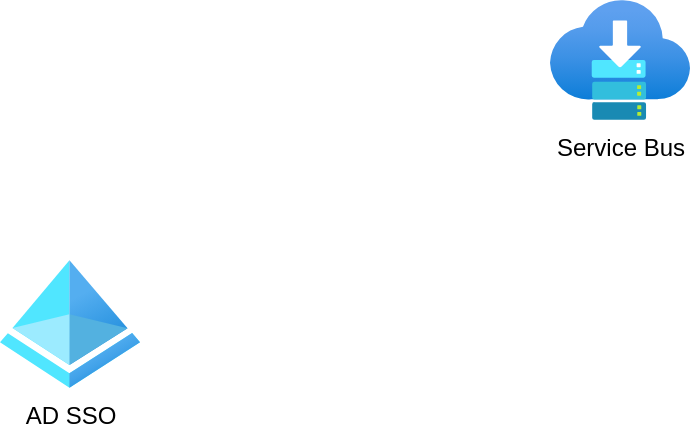 <mxfile version="24.4.9" type="github">
  <diagram name="Page-1" id="byRGT8MVhsRmW753Sufy">
    <mxGraphModel dx="1434" dy="738" grid="1" gridSize="10" guides="1" tooltips="1" connect="1" arrows="1" fold="1" page="1" pageScale="1" pageWidth="850" pageHeight="1100" math="0" shadow="0">
      <root>
        <mxCell id="0" />
        <mxCell id="1" parent="0" />
        <mxCell id="O6B_Q7qgac8eni3kH0HL-1" value="AD SSO" style="image;aspect=fixed;html=1;points=[];align=center;fontSize=12;image=img/lib/azure2/identity/Azure_Active_Directory.svg;" vertex="1" parent="1">
          <mxGeometry x="80" y="170" width="70" height="64" as="geometry" />
        </mxCell>
        <mxCell id="O6B_Q7qgac8eni3kH0HL-2" value="Service Bus" style="image;aspect=fixed;html=1;points=[];align=center;fontSize=12;image=img/lib/azure2/general/Service_Bus.svg;" vertex="1" parent="1">
          <mxGeometry x="355" y="40" width="70" height="60" as="geometry" />
        </mxCell>
      </root>
    </mxGraphModel>
  </diagram>
</mxfile>
